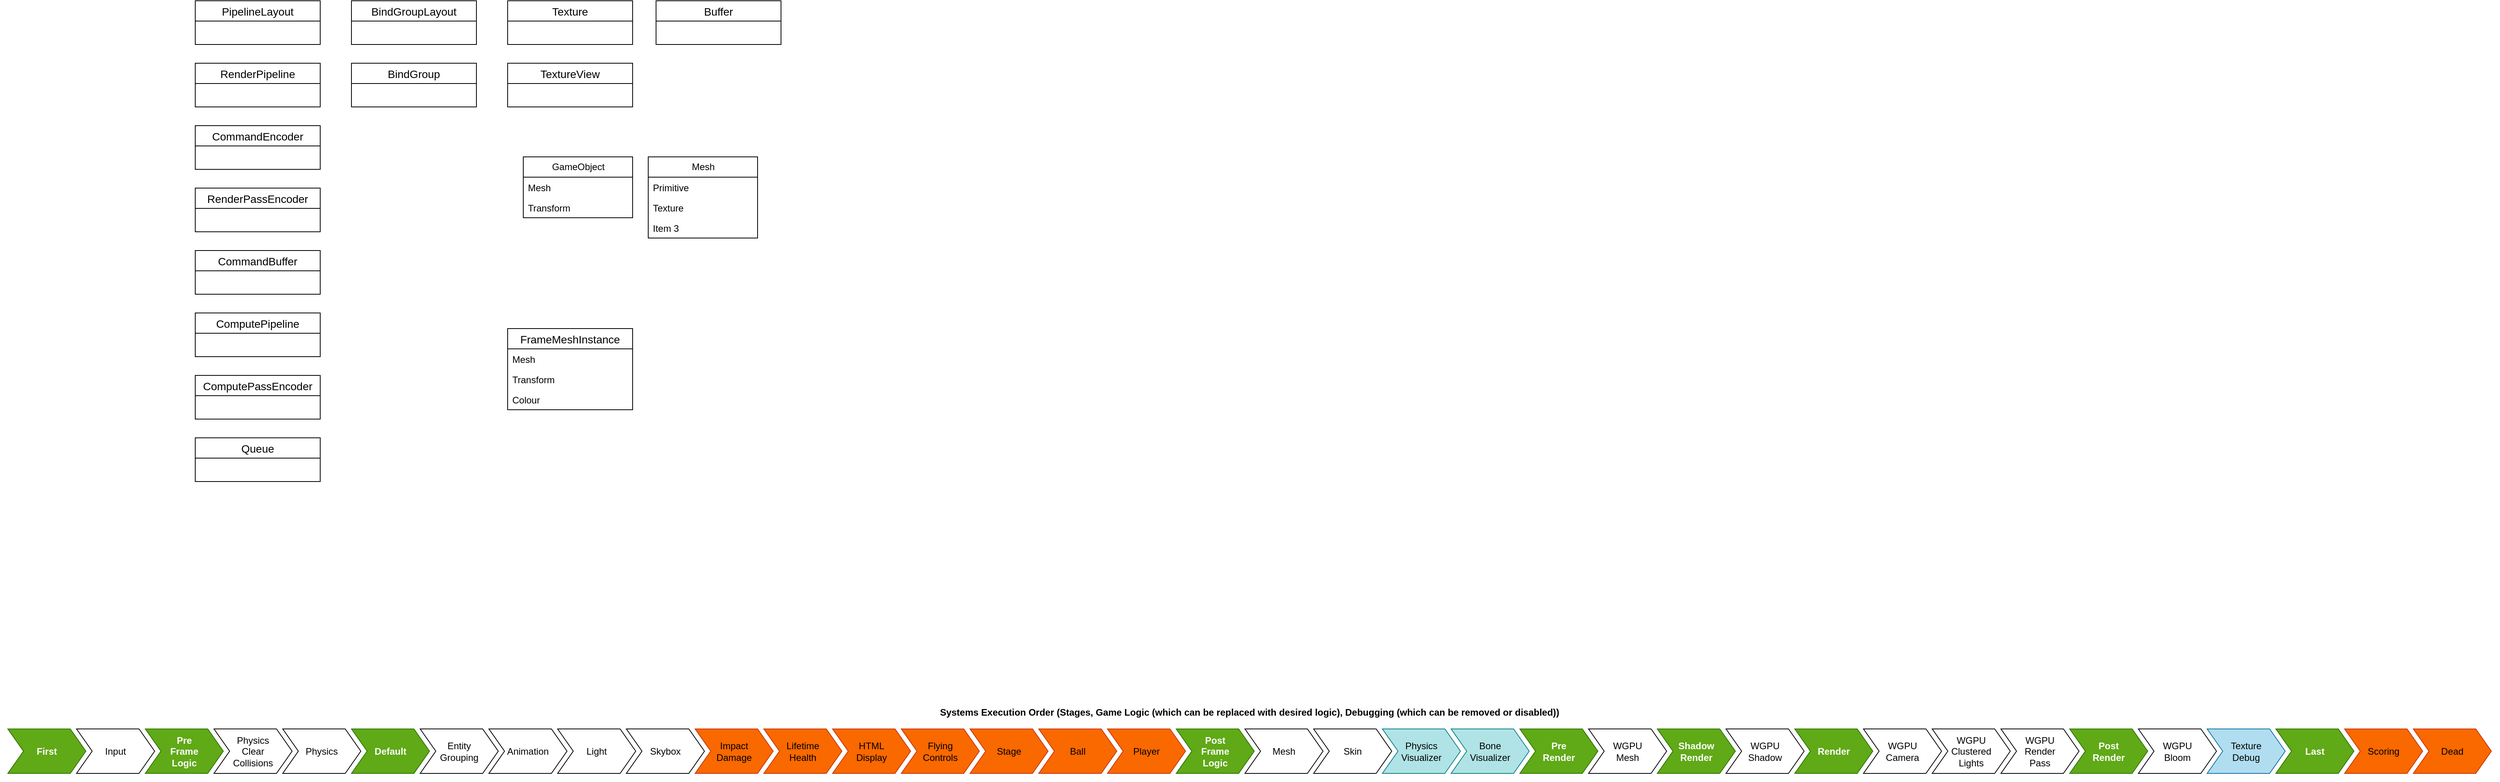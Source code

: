 <mxfile version="26.2.2">
  <diagram name="Page-1" id="DGlm9RUnRQWjlE1Q2R4I">
    <mxGraphModel dx="950" dy="863" grid="1" gridSize="10" guides="1" tooltips="1" connect="1" arrows="1" fold="1" page="1" pageScale="1" pageWidth="827" pageHeight="1169" math="0" shadow="0">
      <root>
        <mxCell id="0" />
        <mxCell id="1" parent="0" />
        <mxCell id="KnTWY_wlXxeT7hLTjZiV-2" value="FrameMeshInstance" style="swimlane;fontStyle=0;childLayout=stackLayout;horizontal=1;startSize=26;horizontalStack=0;resizeParent=1;resizeParentMax=0;resizeLast=0;collapsible=1;marginBottom=0;align=center;fontSize=14;" parent="1" vertex="1">
          <mxGeometry x="660" y="540" width="160" height="104" as="geometry">
            <mxRectangle x="254" y="200" width="60" height="30" as="alternateBounds" />
          </mxGeometry>
        </mxCell>
        <mxCell id="KnTWY_wlXxeT7hLTjZiV-47" value="Mesh" style="text;strokeColor=none;fillColor=none;align=left;verticalAlign=top;spacingLeft=4;spacingRight=4;overflow=hidden;rotatable=0;points=[[0,0.5],[1,0.5]];portConstraint=eastwest;whiteSpace=wrap;html=1;" parent="KnTWY_wlXxeT7hLTjZiV-2" vertex="1">
          <mxGeometry y="26" width="160" height="26" as="geometry" />
        </mxCell>
        <mxCell id="KnTWY_wlXxeT7hLTjZiV-48" value="Transform" style="text;strokeColor=none;fillColor=none;align=left;verticalAlign=top;spacingLeft=4;spacingRight=4;overflow=hidden;rotatable=0;points=[[0,0.5],[1,0.5]];portConstraint=eastwest;whiteSpace=wrap;html=1;" parent="KnTWY_wlXxeT7hLTjZiV-2" vertex="1">
          <mxGeometry y="52" width="160" height="26" as="geometry" />
        </mxCell>
        <mxCell id="KnTWY_wlXxeT7hLTjZiV-49" value="Colour" style="text;strokeColor=none;fillColor=none;align=left;verticalAlign=top;spacingLeft=4;spacingRight=4;overflow=hidden;rotatable=0;points=[[0,0.5],[1,0.5]];portConstraint=eastwest;whiteSpace=wrap;html=1;" parent="KnTWY_wlXxeT7hLTjZiV-2" vertex="1">
          <mxGeometry y="78" width="160" height="26" as="geometry" />
        </mxCell>
        <mxCell id="KnTWY_wlXxeT7hLTjZiV-15" value="PipelineLayout" style="swimlane;fontStyle=0;childLayout=stackLayout;horizontal=1;startSize=26;horizontalStack=0;resizeParent=1;resizeParentMax=0;resizeLast=0;collapsible=1;marginBottom=0;align=center;fontSize=14;" parent="1" vertex="1">
          <mxGeometry x="260" y="120" width="160" height="56" as="geometry">
            <mxRectangle x="254" y="200" width="60" height="30" as="alternateBounds" />
          </mxGeometry>
        </mxCell>
        <mxCell id="KnTWY_wlXxeT7hLTjZiV-16" value="RenderPipeline" style="swimlane;fontStyle=0;childLayout=stackLayout;horizontal=1;startSize=26;horizontalStack=0;resizeParent=1;resizeParentMax=0;resizeLast=0;collapsible=1;marginBottom=0;align=center;fontSize=14;" parent="1" vertex="1">
          <mxGeometry x="260" y="200" width="160" height="56" as="geometry">
            <mxRectangle x="254" y="200" width="60" height="30" as="alternateBounds" />
          </mxGeometry>
        </mxCell>
        <mxCell id="KnTWY_wlXxeT7hLTjZiV-17" value="CommandEncoder" style="swimlane;fontStyle=0;childLayout=stackLayout;horizontal=1;startSize=26;horizontalStack=0;resizeParent=1;resizeParentMax=0;resizeLast=0;collapsible=1;marginBottom=0;align=center;fontSize=14;" parent="1" vertex="1">
          <mxGeometry x="260" y="280" width="160" height="56" as="geometry">
            <mxRectangle x="254" y="200" width="60" height="30" as="alternateBounds" />
          </mxGeometry>
        </mxCell>
        <mxCell id="KnTWY_wlXxeT7hLTjZiV-18" value="RenderPassEncoder" style="swimlane;fontStyle=0;childLayout=stackLayout;horizontal=1;startSize=26;horizontalStack=0;resizeParent=1;resizeParentMax=0;resizeLast=0;collapsible=1;marginBottom=0;align=center;fontSize=14;" parent="1" vertex="1">
          <mxGeometry x="260" y="360" width="160" height="56" as="geometry">
            <mxRectangle x="254" y="200" width="60" height="30" as="alternateBounds" />
          </mxGeometry>
        </mxCell>
        <mxCell id="KnTWY_wlXxeT7hLTjZiV-19" value="CommandBuffer" style="swimlane;fontStyle=0;childLayout=stackLayout;horizontal=1;startSize=26;horizontalStack=0;resizeParent=1;resizeParentMax=0;resizeLast=0;collapsible=1;marginBottom=0;align=center;fontSize=14;" parent="1" vertex="1">
          <mxGeometry x="260" y="440" width="160" height="56" as="geometry">
            <mxRectangle x="254" y="200" width="60" height="30" as="alternateBounds" />
          </mxGeometry>
        </mxCell>
        <mxCell id="KnTWY_wlXxeT7hLTjZiV-20" value="ComputePipeline" style="swimlane;fontStyle=0;childLayout=stackLayout;horizontal=1;startSize=26;horizontalStack=0;resizeParent=1;resizeParentMax=0;resizeLast=0;collapsible=1;marginBottom=0;align=center;fontSize=14;" parent="1" vertex="1">
          <mxGeometry x="260" y="520" width="160" height="56" as="geometry">
            <mxRectangle x="254" y="200" width="60" height="30" as="alternateBounds" />
          </mxGeometry>
        </mxCell>
        <mxCell id="KnTWY_wlXxeT7hLTjZiV-21" value="ComputePassEncoder" style="swimlane;fontStyle=0;childLayout=stackLayout;horizontal=1;startSize=26;horizontalStack=0;resizeParent=1;resizeParentMax=0;resizeLast=0;collapsible=1;marginBottom=0;align=center;fontSize=14;" parent="1" vertex="1">
          <mxGeometry x="260" y="600" width="160" height="56" as="geometry">
            <mxRectangle x="254" y="200" width="60" height="30" as="alternateBounds" />
          </mxGeometry>
        </mxCell>
        <mxCell id="KnTWY_wlXxeT7hLTjZiV-22" value="Queue" style="swimlane;fontStyle=0;childLayout=stackLayout;horizontal=1;startSize=26;horizontalStack=0;resizeParent=1;resizeParentMax=0;resizeLast=0;collapsible=1;marginBottom=0;align=center;fontSize=14;" parent="1" vertex="1">
          <mxGeometry x="260" y="680" width="160" height="56" as="geometry">
            <mxRectangle x="254" y="200" width="60" height="30" as="alternateBounds" />
          </mxGeometry>
        </mxCell>
        <mxCell id="KnTWY_wlXxeT7hLTjZiV-23" value="BindGroupLayout" style="swimlane;fontStyle=0;childLayout=stackLayout;horizontal=1;startSize=26;horizontalStack=0;resizeParent=1;resizeParentMax=0;resizeLast=0;collapsible=1;marginBottom=0;align=center;fontSize=14;" parent="1" vertex="1">
          <mxGeometry x="460" y="120" width="160" height="56" as="geometry">
            <mxRectangle x="254" y="200" width="60" height="30" as="alternateBounds" />
          </mxGeometry>
        </mxCell>
        <mxCell id="KnTWY_wlXxeT7hLTjZiV-24" value="BindGroup" style="swimlane;fontStyle=0;childLayout=stackLayout;horizontal=1;startSize=26;horizontalStack=0;resizeParent=1;resizeParentMax=0;resizeLast=0;collapsible=1;marginBottom=0;align=center;fontSize=14;" parent="1" vertex="1">
          <mxGeometry x="460" y="200" width="160" height="56" as="geometry">
            <mxRectangle x="254" y="200" width="60" height="30" as="alternateBounds" />
          </mxGeometry>
        </mxCell>
        <mxCell id="KnTWY_wlXxeT7hLTjZiV-25" value="Texture" style="swimlane;fontStyle=0;childLayout=stackLayout;horizontal=1;startSize=26;horizontalStack=0;resizeParent=1;resizeParentMax=0;resizeLast=0;collapsible=1;marginBottom=0;align=center;fontSize=14;" parent="1" vertex="1">
          <mxGeometry x="660" y="120" width="160" height="56" as="geometry">
            <mxRectangle x="254" y="200" width="60" height="30" as="alternateBounds" />
          </mxGeometry>
        </mxCell>
        <mxCell id="KnTWY_wlXxeT7hLTjZiV-26" value="TextureView" style="swimlane;fontStyle=0;childLayout=stackLayout;horizontal=1;startSize=26;horizontalStack=0;resizeParent=1;resizeParentMax=0;resizeLast=0;collapsible=1;marginBottom=0;align=center;fontSize=14;" parent="1" vertex="1">
          <mxGeometry x="660" y="200" width="160" height="56" as="geometry">
            <mxRectangle x="254" y="200" width="60" height="30" as="alternateBounds" />
          </mxGeometry>
        </mxCell>
        <mxCell id="KnTWY_wlXxeT7hLTjZiV-27" value="Buffer" style="swimlane;fontStyle=0;childLayout=stackLayout;horizontal=1;startSize=26;horizontalStack=0;resizeParent=1;resizeParentMax=0;resizeLast=0;collapsible=1;marginBottom=0;align=center;fontSize=14;" parent="1" vertex="1">
          <mxGeometry x="850" y="120" width="160" height="56" as="geometry">
            <mxRectangle x="254" y="200" width="60" height="30" as="alternateBounds" />
          </mxGeometry>
        </mxCell>
        <mxCell id="KnTWY_wlXxeT7hLTjZiV-58" value="Systems Execution Order (&lt;font style=&quot;color: light-dark(rgb(0, 0, 0), rgb(102, 204, 0));&quot;&gt;Stages,&amp;nbsp;&lt;/font&gt;&lt;font style=&quot;color: light-dark(rgb(0, 0, 0), rgb(255, 128, 0));&quot;&gt;Game Logic (which can be replaced with desired logic),&amp;nbsp;&lt;/font&gt;&lt;font style=&quot;color: light-dark(rgb(0, 0, 0), rgb(103, 171, 159));&quot;&gt;Debugging (which can be removed or disabled)&lt;/font&gt;&lt;font style=&quot;color: light-dark(rgb(0, 0, 0), rgb(255, 255, 255));&quot;&gt;)&lt;/font&gt;" style="swimlane;childLayout=stackLayout;horizontal=1;fillColor=none;horizontalStack=1;resizeParent=1;resizeParentMax=0;resizeLast=0;collapsible=0;strokeColor=none;stackBorder=10;stackSpacing=-12;resizable=1;align=center;points=[];whiteSpace=wrap;html=1;" parent="1" vertex="1">
          <mxGeometry x="10" y="1020" width="3200" height="100" as="geometry" />
        </mxCell>
        <mxCell id="KnTWY_wlXxeT7hLTjZiV-110" value="First" style="shape=step;perimeter=stepPerimeter;fixedSize=1;points=[];whiteSpace=wrap;html=1;fontStyle=1;fillColor=#60a917;fontColor=#ffffff;strokeColor=#2D7600;" parent="KnTWY_wlXxeT7hLTjZiV-58" vertex="1">
          <mxGeometry x="10" y="33" width="100" height="57" as="geometry" />
        </mxCell>
        <mxCell id="KnTWY_wlXxeT7hLTjZiV-59" value="Input" style="shape=step;perimeter=stepPerimeter;fixedSize=1;points=[];whiteSpace=wrap;html=1;" parent="KnTWY_wlXxeT7hLTjZiV-58" vertex="1">
          <mxGeometry x="98" y="33" width="100" height="57" as="geometry" />
        </mxCell>
        <mxCell id="KnTWY_wlXxeT7hLTjZiV-111" value="Pre&lt;div&gt;Frame&lt;/div&gt;&lt;div&gt;Logic&lt;/div&gt;" style="shape=step;perimeter=stepPerimeter;fixedSize=1;points=[];whiteSpace=wrap;html=1;fontStyle=1;fillColor=#60a917;fontColor=#ffffff;strokeColor=#2D7600;" parent="KnTWY_wlXxeT7hLTjZiV-58" vertex="1">
          <mxGeometry x="186" y="33" width="100" height="57" as="geometry" />
        </mxCell>
        <mxCell id="KnTWY_wlXxeT7hLTjZiV-119" value="Physics&lt;div&gt;Clear&lt;/div&gt;&lt;div&gt;Collisions&lt;/div&gt;" style="shape=step;perimeter=stepPerimeter;fixedSize=1;points=[];whiteSpace=wrap;html=1;" parent="KnTWY_wlXxeT7hLTjZiV-58" vertex="1">
          <mxGeometry x="274" y="33" width="100" height="57" as="geometry" />
        </mxCell>
        <mxCell id="KnTWY_wlXxeT7hLTjZiV-82" value="Physics" style="shape=step;perimeter=stepPerimeter;fixedSize=1;points=[];whiteSpace=wrap;html=1;" parent="KnTWY_wlXxeT7hLTjZiV-58" vertex="1">
          <mxGeometry x="362" y="33" width="100" height="57" as="geometry" />
        </mxCell>
        <mxCell id="KnTWY_wlXxeT7hLTjZiV-112" value="Default" style="shape=step;perimeter=stepPerimeter;fixedSize=1;points=[];whiteSpace=wrap;html=1;fontStyle=1;fillColor=#60a917;fontColor=#ffffff;strokeColor=#2D7600;" parent="KnTWY_wlXxeT7hLTjZiV-58" vertex="1">
          <mxGeometry x="450" y="33" width="100" height="57" as="geometry" />
        </mxCell>
        <mxCell id="KnTWY_wlXxeT7hLTjZiV-61" value="Entity&lt;div&gt;Grouping&lt;/div&gt;" style="shape=step;perimeter=stepPerimeter;fixedSize=1;points=[];whiteSpace=wrap;html=1;" parent="KnTWY_wlXxeT7hLTjZiV-58" vertex="1">
          <mxGeometry x="538" y="33" width="100" height="57" as="geometry" />
        </mxCell>
        <mxCell id="KnTWY_wlXxeT7hLTjZiV-60" value="Animation" style="shape=step;perimeter=stepPerimeter;fixedSize=1;points=[];whiteSpace=wrap;html=1;" parent="KnTWY_wlXxeT7hLTjZiV-58" vertex="1">
          <mxGeometry x="626" y="33" width="100" height="57" as="geometry" />
        </mxCell>
        <mxCell id="KnTWY_wlXxeT7hLTjZiV-80" value="Light" style="shape=step;perimeter=stepPerimeter;fixedSize=1;points=[];whiteSpace=wrap;html=1;" parent="KnTWY_wlXxeT7hLTjZiV-58" vertex="1">
          <mxGeometry x="714" y="33" width="100" height="57" as="geometry" />
        </mxCell>
        <mxCell id="KnTWY_wlXxeT7hLTjZiV-81" value="Skybox" style="shape=step;perimeter=stepPerimeter;fixedSize=1;points=[];whiteSpace=wrap;html=1;" parent="KnTWY_wlXxeT7hLTjZiV-58" vertex="1">
          <mxGeometry x="802" y="33" width="100" height="57" as="geometry" />
        </mxCell>
        <mxCell id="KnTWY_wlXxeT7hLTjZiV-83" value="Impact&lt;div&gt;Damage&lt;/div&gt;" style="shape=step;perimeter=stepPerimeter;fixedSize=1;points=[];whiteSpace=wrap;html=1;fillColor=#fa6800;fontColor=#000000;strokeColor=#C73500;" parent="KnTWY_wlXxeT7hLTjZiV-58" vertex="1">
          <mxGeometry x="890" y="33" width="100" height="57" as="geometry" />
        </mxCell>
        <mxCell id="KnTWY_wlXxeT7hLTjZiV-84" value="Lifetime&lt;div&gt;Health&lt;/div&gt;" style="shape=step;perimeter=stepPerimeter;fixedSize=1;points=[];whiteSpace=wrap;html=1;fillColor=#fa6800;fontColor=#000000;strokeColor=#C73500;" parent="KnTWY_wlXxeT7hLTjZiV-58" vertex="1">
          <mxGeometry x="978" y="33" width="100" height="57" as="geometry" />
        </mxCell>
        <mxCell id="KnTWY_wlXxeT7hLTjZiV-87" value="HTML&lt;div&gt;Display&lt;/div&gt;" style="shape=step;perimeter=stepPerimeter;fixedSize=1;points=[];whiteSpace=wrap;html=1;fillColor=#fa6800;fontColor=#000000;strokeColor=#C73500;" parent="KnTWY_wlXxeT7hLTjZiV-58" vertex="1">
          <mxGeometry x="1066" y="33" width="100" height="57" as="geometry" />
        </mxCell>
        <mxCell id="KnTWY_wlXxeT7hLTjZiV-98" value="Flying&lt;div&gt;Controls&lt;/div&gt;" style="shape=step;perimeter=stepPerimeter;fixedSize=1;points=[];whiteSpace=wrap;html=1;fillColor=#fa6800;fontColor=#000000;strokeColor=#C73500;" parent="KnTWY_wlXxeT7hLTjZiV-58" vertex="1">
          <mxGeometry x="1154" y="33" width="100" height="57" as="geometry" />
        </mxCell>
        <mxCell id="KnTWY_wlXxeT7hLTjZiV-101" value="Stage" style="shape=step;perimeter=stepPerimeter;fixedSize=1;points=[];whiteSpace=wrap;html=1;fillColor=#fa6800;strokeColor=#C73500;fontColor=#000000;" parent="KnTWY_wlXxeT7hLTjZiV-58" vertex="1">
          <mxGeometry x="1242" y="33" width="100" height="57" as="geometry" />
        </mxCell>
        <mxCell id="KnTWY_wlXxeT7hLTjZiV-102" value="Ball" style="shape=step;perimeter=stepPerimeter;fixedSize=1;points=[];whiteSpace=wrap;html=1;fillColor=#fa6800;fontColor=#000000;strokeColor=#C73500;" parent="KnTWY_wlXxeT7hLTjZiV-58" vertex="1">
          <mxGeometry x="1330" y="33" width="100" height="57" as="geometry" />
        </mxCell>
        <mxCell id="KnTWY_wlXxeT7hLTjZiV-103" value="Player" style="shape=step;perimeter=stepPerimeter;fixedSize=1;points=[];whiteSpace=wrap;html=1;fillColor=#fa6800;fontColor=#000000;strokeColor=#C73500;" parent="KnTWY_wlXxeT7hLTjZiV-58" vertex="1">
          <mxGeometry x="1418" y="33" width="100" height="57" as="geometry" />
        </mxCell>
        <mxCell id="KnTWY_wlXxeT7hLTjZiV-113" value="Post&lt;div&gt;Frame&lt;/div&gt;&lt;div&gt;Logic&lt;/div&gt;" style="shape=step;perimeter=stepPerimeter;fixedSize=1;points=[];whiteSpace=wrap;html=1;fontStyle=1;fillColor=#60a917;fontColor=#ffffff;strokeColor=#2D7600;" parent="KnTWY_wlXxeT7hLTjZiV-58" vertex="1">
          <mxGeometry x="1506" y="33" width="100" height="57" as="geometry" />
        </mxCell>
        <mxCell id="KnTWY_wlXxeT7hLTjZiV-71" value="Mesh" style="shape=step;perimeter=stepPerimeter;fixedSize=1;points=[];whiteSpace=wrap;html=1;" parent="KnTWY_wlXxeT7hLTjZiV-58" vertex="1">
          <mxGeometry x="1594" y="33" width="100" height="57" as="geometry" />
        </mxCell>
        <mxCell id="KnTWY_wlXxeT7hLTjZiV-72" value="Skin" style="shape=step;perimeter=stepPerimeter;fixedSize=1;points=[];whiteSpace=wrap;html=1;" parent="KnTWY_wlXxeT7hLTjZiV-58" vertex="1">
          <mxGeometry x="1682" y="33" width="100" height="57" as="geometry" />
        </mxCell>
        <mxCell id="KnTWY_wlXxeT7hLTjZiV-96" value="Physics&lt;div&gt;Visualizer&lt;/div&gt;" style="shape=step;perimeter=stepPerimeter;fixedSize=1;points=[];whiteSpace=wrap;html=1;fillColor=#b0e3e6;strokeColor=#0e8088;" parent="KnTWY_wlXxeT7hLTjZiV-58" vertex="1">
          <mxGeometry x="1770" y="33" width="100" height="57" as="geometry" />
        </mxCell>
        <mxCell id="KnTWY_wlXxeT7hLTjZiV-97" value="Bone&lt;div&gt;Visualizer&lt;/div&gt;" style="shape=step;perimeter=stepPerimeter;fixedSize=1;points=[];whiteSpace=wrap;html=1;fillColor=#b0e3e6;strokeColor=#0e8088;" parent="KnTWY_wlXxeT7hLTjZiV-58" vertex="1">
          <mxGeometry x="1858" y="33" width="100" height="57" as="geometry" />
        </mxCell>
        <mxCell id="KnTWY_wlXxeT7hLTjZiV-114" value="Pre&lt;div&gt;Render&lt;/div&gt;" style="shape=step;perimeter=stepPerimeter;fixedSize=1;points=[];whiteSpace=wrap;html=1;fontStyle=1;fillColor=#60a917;fontColor=#ffffff;strokeColor=#2D7600;" parent="KnTWY_wlXxeT7hLTjZiV-58" vertex="1">
          <mxGeometry x="1946" y="33" width="100" height="57" as="geometry" />
        </mxCell>
        <mxCell id="KnTWY_wlXxeT7hLTjZiV-92" value="WGPU&lt;div&gt;Mesh&lt;/div&gt;" style="shape=step;perimeter=stepPerimeter;fixedSize=1;points=[];whiteSpace=wrap;html=1;" parent="KnTWY_wlXxeT7hLTjZiV-58" vertex="1">
          <mxGeometry x="2034" y="33" width="100" height="57" as="geometry" />
        </mxCell>
        <mxCell id="KnTWY_wlXxeT7hLTjZiV-115" value="Shadow&lt;div&gt;Render&lt;/div&gt;" style="shape=step;perimeter=stepPerimeter;fixedSize=1;points=[];whiteSpace=wrap;html=1;fontStyle=1;fillColor=#60a917;fontColor=#ffffff;strokeColor=#2D7600;" parent="KnTWY_wlXxeT7hLTjZiV-58" vertex="1">
          <mxGeometry x="2122" y="33" width="100" height="57" as="geometry" />
        </mxCell>
        <mxCell id="KnTWY_wlXxeT7hLTjZiV-93" value="WGPU&lt;div&gt;Shadow&lt;/div&gt;" style="shape=step;perimeter=stepPerimeter;fixedSize=1;points=[];whiteSpace=wrap;html=1;" parent="KnTWY_wlXxeT7hLTjZiV-58" vertex="1">
          <mxGeometry x="2210" y="33" width="100" height="57" as="geometry" />
        </mxCell>
        <mxCell id="KnTWY_wlXxeT7hLTjZiV-116" value="Render" style="shape=step;perimeter=stepPerimeter;fixedSize=1;points=[];whiteSpace=wrap;html=1;fontStyle=1;fillColor=#60a917;fontColor=#ffffff;strokeColor=#2D7600;" parent="KnTWY_wlXxeT7hLTjZiV-58" vertex="1">
          <mxGeometry x="2298" y="33" width="100" height="57" as="geometry" />
        </mxCell>
        <mxCell id="KnTWY_wlXxeT7hLTjZiV-90" value="WGPU&lt;div&gt;Camera&lt;/div&gt;" style="shape=step;perimeter=stepPerimeter;fixedSize=1;points=[];whiteSpace=wrap;html=1;" parent="KnTWY_wlXxeT7hLTjZiV-58" vertex="1">
          <mxGeometry x="2386" y="33" width="100" height="57" as="geometry" />
        </mxCell>
        <mxCell id="KnTWY_wlXxeT7hLTjZiV-91" value="WGPU&lt;div&gt;Clustered&lt;/div&gt;&lt;div&gt;Lights&lt;/div&gt;" style="shape=step;perimeter=stepPerimeter;fixedSize=1;points=[];whiteSpace=wrap;html=1;" parent="KnTWY_wlXxeT7hLTjZiV-58" vertex="1">
          <mxGeometry x="2474" y="33" width="100" height="57" as="geometry" />
        </mxCell>
        <mxCell id="KnTWY_wlXxeT7hLTjZiV-94" value="WGPU&lt;div&gt;Render&lt;/div&gt;&lt;div&gt;Pass&lt;/div&gt;" style="shape=step;perimeter=stepPerimeter;fixedSize=1;points=[];whiteSpace=wrap;html=1;" parent="KnTWY_wlXxeT7hLTjZiV-58" vertex="1">
          <mxGeometry x="2562" y="33" width="100" height="57" as="geometry" />
        </mxCell>
        <mxCell id="KnTWY_wlXxeT7hLTjZiV-117" value="Post&lt;div&gt;Render&lt;/div&gt;" style="shape=step;perimeter=stepPerimeter;fixedSize=1;points=[];whiteSpace=wrap;html=1;fontStyle=1;fillColor=#60a917;fontColor=#ffffff;strokeColor=#2D7600;" parent="KnTWY_wlXxeT7hLTjZiV-58" vertex="1">
          <mxGeometry x="2650" y="33" width="100" height="57" as="geometry" />
        </mxCell>
        <mxCell id="KnTWY_wlXxeT7hLTjZiV-95" value="WGPU&lt;div&gt;Bloom&lt;/div&gt;" style="shape=step;perimeter=stepPerimeter;fixedSize=1;points=[];whiteSpace=wrap;html=1;" parent="KnTWY_wlXxeT7hLTjZiV-58" vertex="1">
          <mxGeometry x="2738" y="33" width="100" height="57" as="geometry" />
        </mxCell>
        <mxCell id="KnTWY_wlXxeT7hLTjZiV-100" value="&lt;div&gt;Texture&lt;/div&gt;&lt;div&gt;Debug&lt;/div&gt;" style="shape=step;perimeter=stepPerimeter;fixedSize=1;points=[];whiteSpace=wrap;html=1;fillColor=#b1ddf0;strokeColor=#10739e;" parent="KnTWY_wlXxeT7hLTjZiV-58" vertex="1">
          <mxGeometry x="2826" y="33" width="100" height="57" as="geometry" />
        </mxCell>
        <mxCell id="KnTWY_wlXxeT7hLTjZiV-118" value="Last" style="shape=step;perimeter=stepPerimeter;fixedSize=1;points=[];whiteSpace=wrap;html=1;fontStyle=1;fillColor=#60a917;fontColor=#ffffff;strokeColor=#2D7600;" parent="KnTWY_wlXxeT7hLTjZiV-58" vertex="1">
          <mxGeometry x="2914" y="33" width="100" height="57" as="geometry" />
        </mxCell>
        <mxCell id="KnTWY_wlXxeT7hLTjZiV-85" value="Scoring" style="shape=step;perimeter=stepPerimeter;fixedSize=1;points=[];whiteSpace=wrap;html=1;fillColor=#fa6800;fontColor=#000000;strokeColor=#C73500;" parent="KnTWY_wlXxeT7hLTjZiV-58" vertex="1">
          <mxGeometry x="3002" y="33" width="100" height="57" as="geometry" />
        </mxCell>
        <mxCell id="KnTWY_wlXxeT7hLTjZiV-86" value="Dead" style="shape=step;perimeter=stepPerimeter;fixedSize=1;points=[];whiteSpace=wrap;html=1;fillColor=#fa6800;fontColor=#000000;strokeColor=#C73500;" parent="KnTWY_wlXxeT7hLTjZiV-58" vertex="1">
          <mxGeometry x="3090" y="33" width="100" height="57" as="geometry" />
        </mxCell>
        <mxCell id="4GByhJ3Qyn-x_CHv_lGV-1" value="GameObject" style="swimlane;fontStyle=0;childLayout=stackLayout;horizontal=1;startSize=26;fillColor=none;horizontalStack=0;resizeParent=1;resizeParentMax=0;resizeLast=0;collapsible=1;marginBottom=0;html=1;" vertex="1" parent="1">
          <mxGeometry x="680" y="320" width="140" height="78" as="geometry" />
        </mxCell>
        <mxCell id="4GByhJ3Qyn-x_CHv_lGV-2" value="Mesh" style="text;strokeColor=none;fillColor=none;align=left;verticalAlign=top;spacingLeft=4;spacingRight=4;overflow=hidden;rotatable=0;points=[[0,0.5],[1,0.5]];portConstraint=eastwest;whiteSpace=wrap;html=1;" vertex="1" parent="4GByhJ3Qyn-x_CHv_lGV-1">
          <mxGeometry y="26" width="140" height="26" as="geometry" />
        </mxCell>
        <mxCell id="4GByhJ3Qyn-x_CHv_lGV-3" value="Transform" style="text;strokeColor=none;fillColor=none;align=left;verticalAlign=top;spacingLeft=4;spacingRight=4;overflow=hidden;rotatable=0;points=[[0,0.5],[1,0.5]];portConstraint=eastwest;whiteSpace=wrap;html=1;" vertex="1" parent="4GByhJ3Qyn-x_CHv_lGV-1">
          <mxGeometry y="52" width="140" height="26" as="geometry" />
        </mxCell>
        <mxCell id="4GByhJ3Qyn-x_CHv_lGV-5" value="Mesh" style="swimlane;fontStyle=0;childLayout=stackLayout;horizontal=1;startSize=26;fillColor=none;horizontalStack=0;resizeParent=1;resizeParentMax=0;resizeLast=0;collapsible=1;marginBottom=0;html=1;" vertex="1" parent="1">
          <mxGeometry x="840" y="320" width="140" height="104" as="geometry" />
        </mxCell>
        <mxCell id="4GByhJ3Qyn-x_CHv_lGV-6" value="Primitive" style="text;strokeColor=none;fillColor=none;align=left;verticalAlign=top;spacingLeft=4;spacingRight=4;overflow=hidden;rotatable=0;points=[[0,0.5],[1,0.5]];portConstraint=eastwest;whiteSpace=wrap;html=1;" vertex="1" parent="4GByhJ3Qyn-x_CHv_lGV-5">
          <mxGeometry y="26" width="140" height="26" as="geometry" />
        </mxCell>
        <mxCell id="4GByhJ3Qyn-x_CHv_lGV-7" value="Texture" style="text;strokeColor=none;fillColor=none;align=left;verticalAlign=top;spacingLeft=4;spacingRight=4;overflow=hidden;rotatable=0;points=[[0,0.5],[1,0.5]];portConstraint=eastwest;whiteSpace=wrap;html=1;" vertex="1" parent="4GByhJ3Qyn-x_CHv_lGV-5">
          <mxGeometry y="52" width="140" height="26" as="geometry" />
        </mxCell>
        <mxCell id="4GByhJ3Qyn-x_CHv_lGV-8" value="Item 3" style="text;strokeColor=none;fillColor=none;align=left;verticalAlign=top;spacingLeft=4;spacingRight=4;overflow=hidden;rotatable=0;points=[[0,0.5],[1,0.5]];portConstraint=eastwest;whiteSpace=wrap;html=1;" vertex="1" parent="4GByhJ3Qyn-x_CHv_lGV-5">
          <mxGeometry y="78" width="140" height="26" as="geometry" />
        </mxCell>
      </root>
    </mxGraphModel>
  </diagram>
</mxfile>
